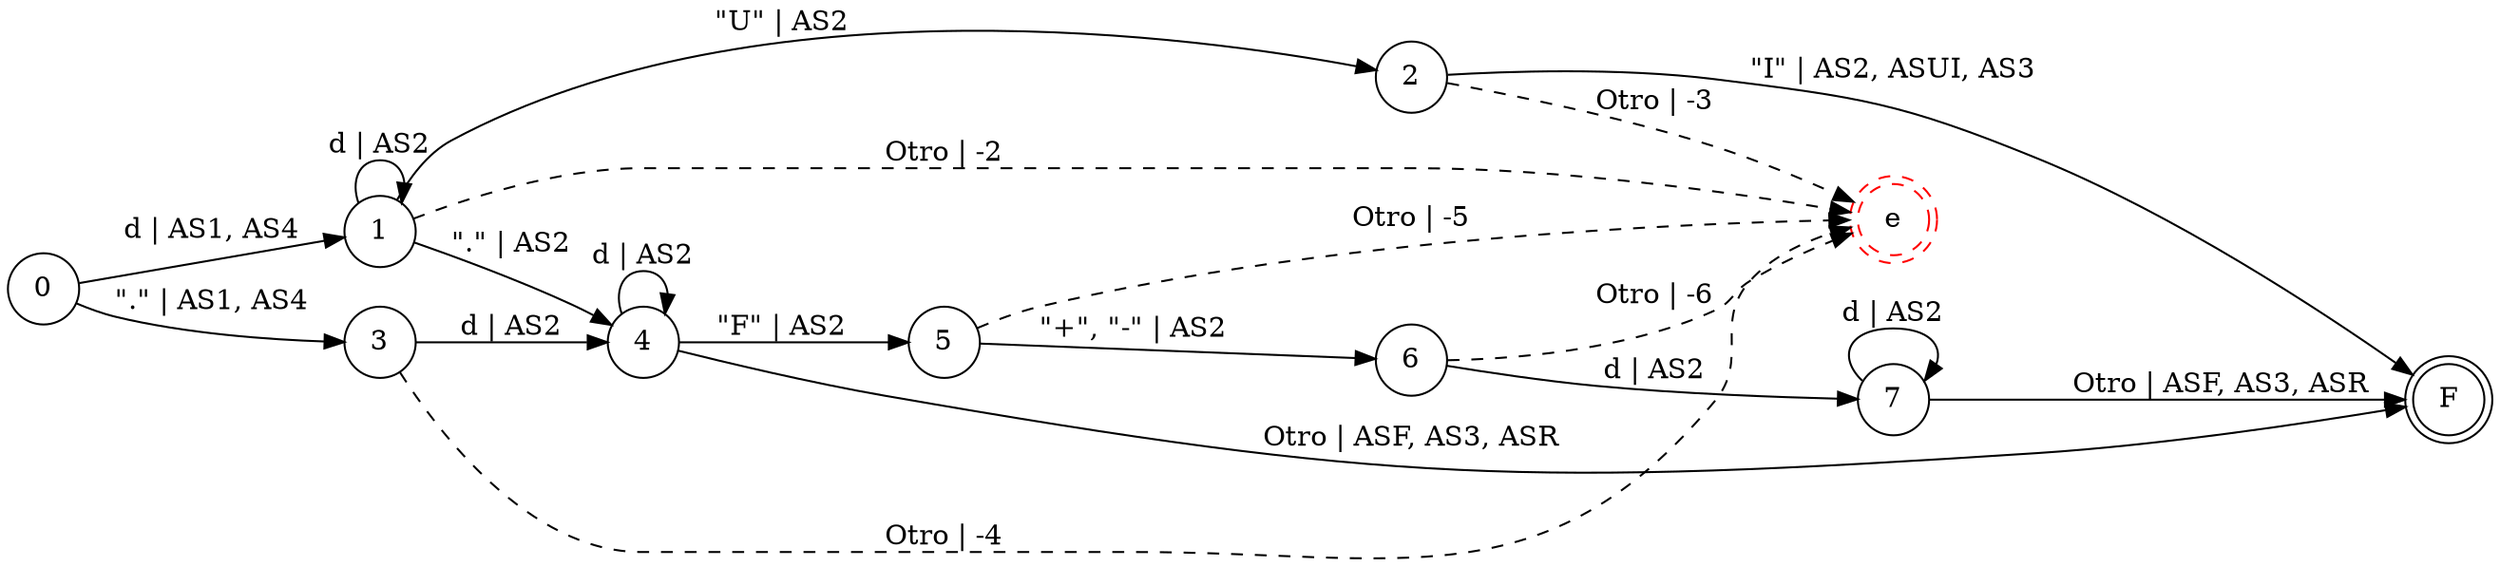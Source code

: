 digraph DFA {
    rankdir = LR;
    node [shape = circle;];
    F [shape = doublecircle;];
    eN [shape = doublecircle;style = dashed;color = red;label = "e";];
    
    0 -> 1 [label = "d | AS1, AS4";];
    0 -> 3 [label = "\".\" | AS1, AS4";];
    1 -> 1 [label = "d | AS2";];
    1 -> 2 [label = "\"U\" | AS2";];
    1 -> 4 [label = "\".\" | AS2";];
    1 -> eN [label = "Otro | -2"; style = dashed;];
    2 -> eN [label = "Otro | -3"; style = dashed;];
    2 -> F [label = "\"I\" | AS2, ASUI, AS3";];
    3 -> 4 [label = "d | AS2";];
    3 -> eN [label = "Otro | -4"; style = dashed;];
    4 -> 4 [label = "d | AS2";];
    4 -> F [label = "Otro | ASF, AS3, ASR";];
    4 -> 5 [label = "\"F\" | AS2";];
    5 -> 6 [label = "\"+\", \"-\" | AS2";];
    5 -> eN [label = "Otro | -5"; style = dashed;];
    6 -> 7 [label = "d | AS2";];
    6 -> eN [label = "Otro | -6"; style = dashed;];
    7 -> 7 [label = "d | AS2";];
    7 -> F [label = "Otro | ASF, AS3, ASR";];
}